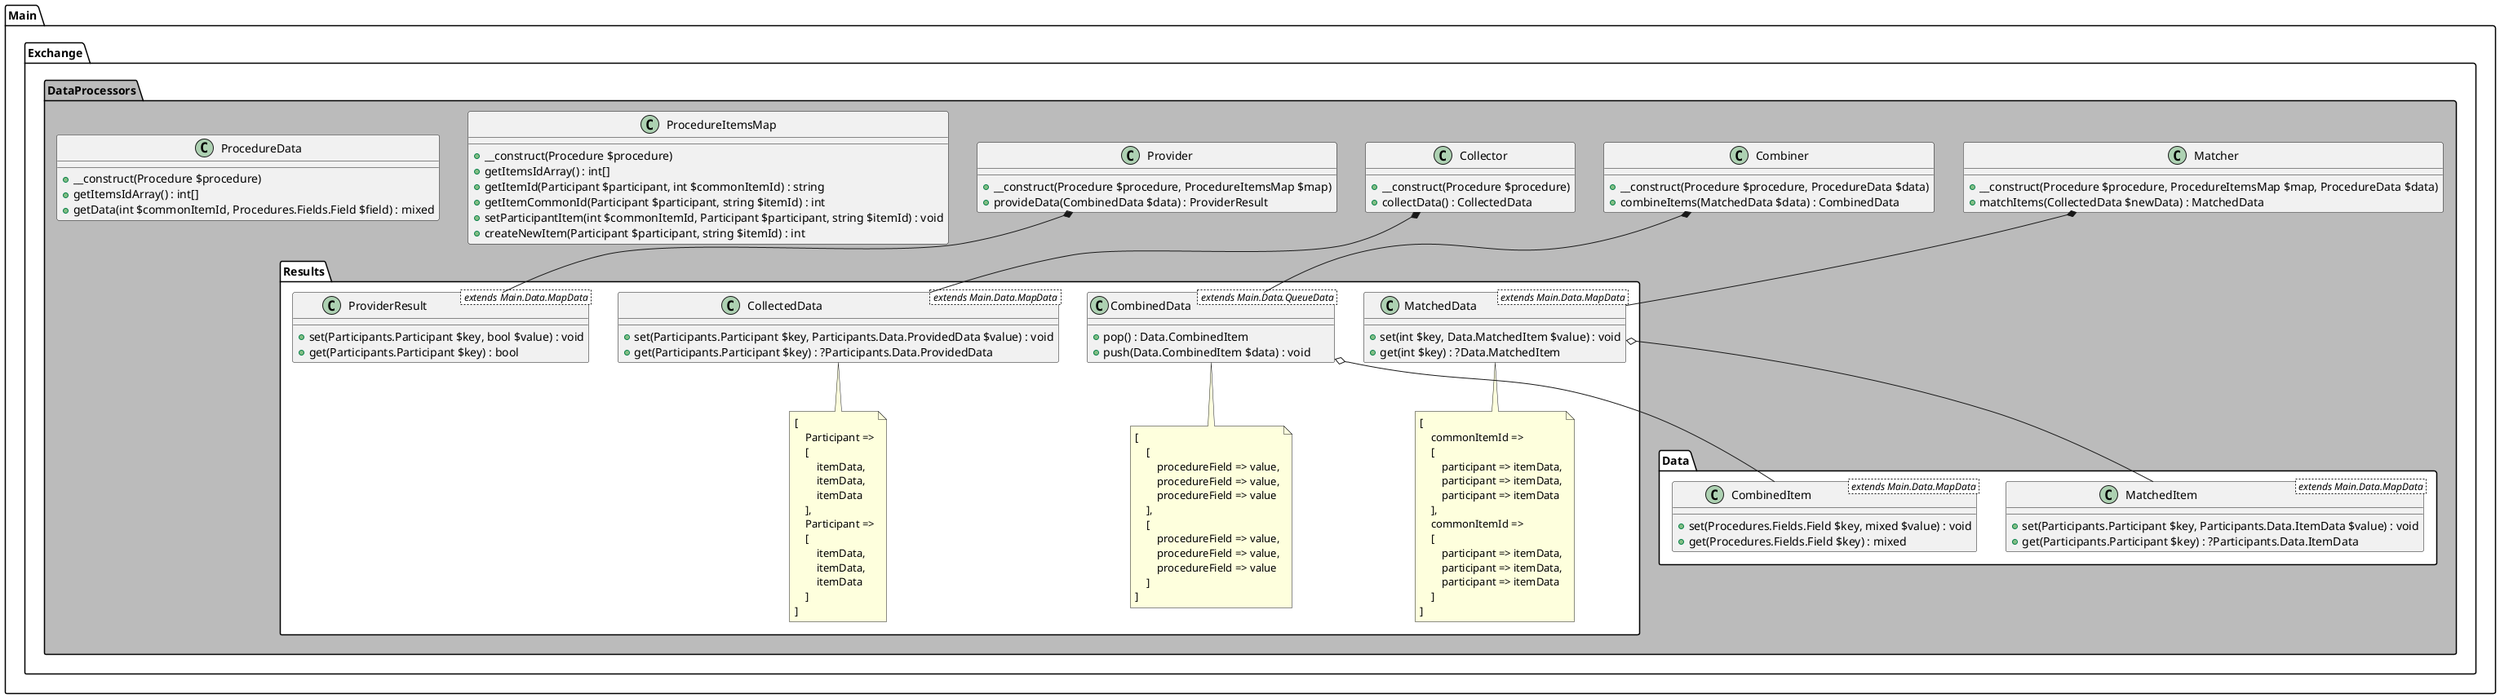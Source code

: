 @startuml

namespace Main.Exchange.DataProcessors #BBB {
    class Collector {
        +__construct(Procedure $procedure)
        +collectData() : CollectedData
    }

    class Matcher {
        +__construct(Procedure $procedure, ProcedureItemsMap $map, ProcedureData $data)
        +matchItems(CollectedData $newData) : MatchedData
    }

    class Combiner {
        +__construct(Procedure $procedure, ProcedureData $data)
        +combineItems(MatchedData $data) : CombinedData
    }

    class Provider {
        +__construct(Procedure $procedure, ProcedureItemsMap $map)
        +provideData(CombinedData $data) : ProviderResult
    }

    class ProcedureItemsMap {
        +__construct(Procedure $procedure)
        +getItemsIdArray() : int[]
        +getItemId(Participant $participant, int $commonItemId) : string
        +getItemCommonId(Participant $participant, string $itemId) : int
        +setParticipantItem(int $commonItemId, Participant $participant, string $itemId) : void
        +createNewItem(Participant $participant, string $itemId) : int
    }

    class ProcedureData {
        +__construct(Procedure $procedure)
        +getItemsIdArray() : int[]
        +getData(int $commonItemId, Procedures.Fields.Field $field) : mixed
    }
    /' ------------------------------------------- '/
    /' ----------------- Results ----------------- '/
    /' ------------------------------------------- '/
    namespace Results #FFF {
        /' ---------------------------- '/
        /' ------- CollectedData ------ '/
        /' ---------------------------- '/
        class CollectedData < extends Main.Data.MapData > {
            +set(Participants.Participant $key, Participants.Data.ProvidedData $value) : void
            +get(Participants.Participant $key) : ?Participants.Data.ProvidedData
        }

        note bottom of CollectedData
        [
            Participant =>
            [
                itemData,
                itemData,
                itemData
            ],
            Participant =>
            [
                itemData,
                itemData,
                itemData
            ]
        ]
        endnote
        /' ---------------------------- '/
        /' ------- MatchedData ------ '/
        /' ---------------------------- '/
        class MatchedData < extends Main.Data.MapData > {
            +set(int $key, Data.MatchedItem $value) : void
            +get(int $key) : ?Data.MatchedItem
        }

        note bottom of MatchedData
        [
            commonItemId =>
            [
                participant => itemData,
                participant => itemData,
                participant => itemData
            ],
            commonItemId =>
            [
                participant => itemData,
                participant => itemData,
                participant => itemData
            ]
        ]
        endnote
        /' ---------------------------- '/
        /' ------- CombinedData ------- '/
        /' ---------------------------- '/
        class CombinedData < extends Main.Data.QueueData > {
            +pop() : Data.CombinedItem
            +push(Data.CombinedItem $data) : void
        }

        note bottom of CombinedData
        [
            [
                procedureField => value,
                procedureField => value,
                procedureField => value
            ],
            [
                procedureField => value,
                procedureField => value,
                procedureField => value
            ]
        ]
        endnote
        /' ---------------------------- '/
        /' ------ ProviderResult ------ '/
        /' ---------------------------- '/
        class ProviderResult < extends Main.Data.MapData > {
            +set(Participants.Participant $key, bool $value) : void
            +get(Participants.Participant $key) : bool
        }
    }
    /' ------------------------------------------- '/
    /' ------------------ Data ------------------- '/
    /' ------------------------------------------- '/
    namespace Data #FFF {
        class MatchedItem < extends Main.Data.MapData > {
            +set(Participants.Participant $key, Participants.Data.ItemData $value) : void
            +get(Participants.Participant $key) : ?Participants.Data.ItemData
        }

        class CombinedItem < extends Main.Data.MapData > {
            +set(Procedures.Fields.Field $key, mixed $value) : void
            +get(Procedures.Fields.Field $key) : mixed
        }
    }
    /' ------------------------------------------- '/
    /' ---------------- Relations ---------------- '/
    /' ------------------------------------------- '/
    Collector   *-- Main.Exchange.DataProcessors.Results.CollectedData
    Matcher     *-- Main.Exchange.DataProcessors.Results.MatchedData
    Combiner    *-- Main.Exchange.DataProcessors.Results.CombinedData
    Provider    *-- Main.Exchange.DataProcessors.Results.ProviderResult

    Main.Exchange.DataProcessors.Results.MatchedData    o-- Main.Exchange.DataProcessors.Data.MatchedItem
    Main.Exchange.DataProcessors.Results.CombinedData   o-- Main.Exchange.DataProcessors.Data.CombinedItem
}

@enduml